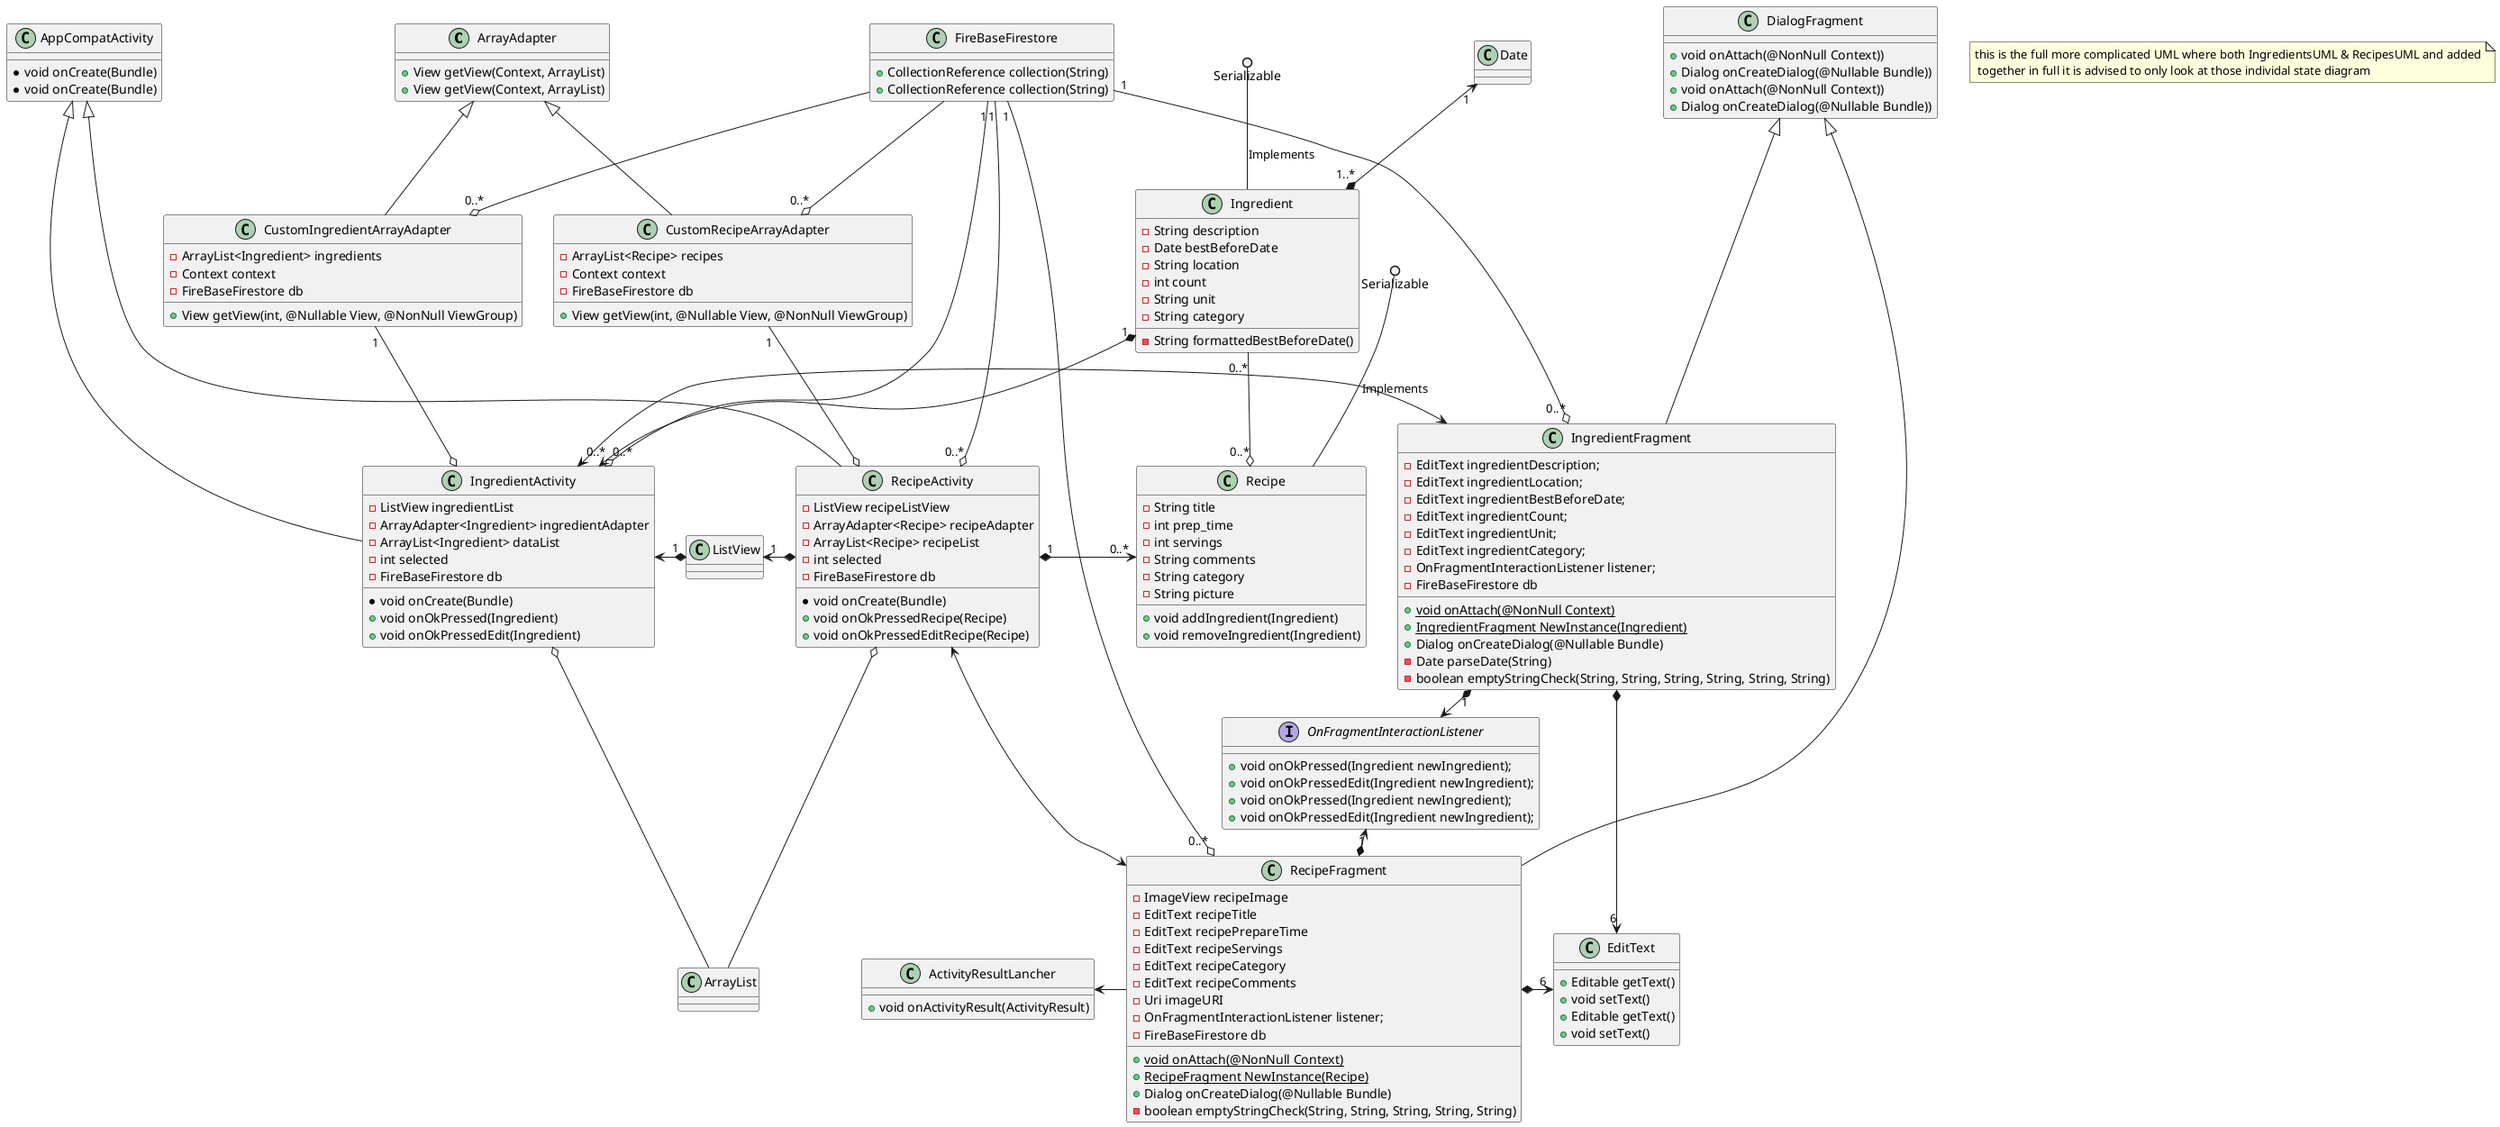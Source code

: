 @startuml
'https://plantuml.com/class-diagram
class ArrayAdapter {
+View getView(Context, ArrayList)
}

class EditText {
+Editable getText()
+void setText()
}

class FireBaseFirestore {
+CollectionReference collection(String)
}

class Ingredient {
-String description
-Date bestBeforeDate
-String location
-int count
-String unit
-String category

-String formattedBestBeforeDate()
}

class AppCompatActivity {
*void onCreate(Bundle)
}

class IngredientActivity {
-ListView ingredientList
-ArrayAdapter<Ingredient> ingredientAdapter
-ArrayList<Ingredient> dataList
-int selected
-FireBaseFirestore db

*void onCreate(Bundle)
+void onOkPressed(Ingredient)
+void onOkPressedEdit(Ingredient)
}

class DialogFragment {
+void onAttach(@NonNull Context))
+Dialog onCreateDialog(@Nullable Bundle))
}

class IngredientFragment {
-EditText ingredientDescription;
-EditText ingredientLocation;
-EditText ingredientBestBeforeDate;
-EditText ingredientCount;
-EditText ingredientUnit;
-EditText ingredientCategory;
-OnFragmentInteractionListener listener;
-FireBaseFirestore db

+ {static} void onAttach(@NonNull Context)
+ {static} IngredientFragment NewInstance(Ingredient)
+ Dialog onCreateDialog(@Nullable Bundle)
- Date parseDate(String)
- boolean emptyStringCheck(String, String, String, String, String, String)
}

interface OnFragmentInteractionListener {
+void onOkPressed(Ingredient newIngredient);
+void onOkPressedEdit(Ingredient newIngredient);
}

class CustomIngredientArrayAdapter extends ArrayAdapter {
- ArrayList<Ingredient> ingredients
- Context context
- FireBaseFirestore db

+ View getView(int, @Nullable View, @NonNull ViewGroup)
}



class ArrayAdapter {
+View getView(Context, ArrayList)
}

class EditText {
+Editable getText()
+void setText()
}

class FireBaseFirestore {
+CollectionReference collection(String)
}

class ActivityResultLancher {
    +void onActivityResult(ActivityResult)
}

class Recipe {
-String title
-int prep_time
-int servings
-String comments
-String category
-String picture

+void addIngredient(Ingredient)
+void removeIngredient(Ingredient)
}

class AppCompatActivity {
*void onCreate(Bundle)
}

class RecipeActivity {
-ListView recipeListView
-ArrayAdapter<Recipe> recipeAdapter
-ArrayList<Recipe> recipeList
-int selected
-FireBaseFirestore db

*void onCreate(Bundle)
+void onOkPressedRecipe(Recipe)
+void onOkPressedEditRecipe(Recipe)
}

class DialogFragment {
+void onAttach(@NonNull Context))
+Dialog onCreateDialog(@Nullable Bundle))
}

class RecipeFragment {
-ImageView recipeImage
-EditText recipeTitle
-EditText recipePrepareTime
-EditText recipeServings
-EditText recipeCategory
-EditText recipeComments
-Uri imageURI
-OnFragmentInteractionListener listener;
-FireBaseFirestore db

+ {static} void onAttach(@NonNull Context)
+ {static} RecipeFragment NewInstance(Recipe)
+ Dialog onCreateDialog(@Nullable Bundle)
- boolean emptyStringCheck(String, String, String, String, String)
}

interface OnFragmentInteractionListener {
+void onOkPressed(Ingredient newIngredient);
+void onOkPressedEdit(Ingredient newIngredient);
}

class CustomRecipeArrayAdapter extends ArrayAdapter {
- ArrayList<Recipe> recipes
- Context context
- FireBaseFirestore db

+ View getView(int, @Nullable View, @NonNull ViewGroup)
}

Serializable ()-- Recipe : Implements
Ingredient "0..*" --o "0..*" Recipe

RecipeActivity "1" *-> "0..*" Recipe
ListView "1" <-* RecipeActivity
CustomRecipeArrayAdapter "1" --o RecipeActivity
FireBaseFirestore "1" --o "0..*" RecipeActivity
RecipeActivity o-- ArrayList
AppCompatActivity <|--- RecipeActivity
DialogFragment <|--- RecipeFragment

RecipeFragment *-> "6" EditText
OnFragmentInteractionListener "1" <-* RecipeFragment
FireBaseFirestore "1" --o "0..*" RecipeFragment
FireBaseFirestore --o "0..*" CustomRecipeArrayAdapter

RecipeActivity <--> RecipeFragment




Serializable ()-- Ingredient : Implements
Date "1" <--* "1..*" Ingredient

Ingredient "1" *-> "0..*" IngredientActivity
IngredientActivity <-* "1" ListView
CustomIngredientArrayAdapter "1" -o IngredientActivity
FireBaseFirestore "1" --o "0..*" IngredientActivity
IngredientActivity o- ArrayList
AppCompatActivity <|--- IngredientActivity
DialogFragment <|--- IngredientFragment

IngredientFragment *--> "6" EditText
IngredientFragment "1" *->  OnFragmentInteractionListener
FireBaseFirestore "1" --o "0..*" IngredientFragment
FireBaseFirestore --o "0..*" CustomIngredientArrayAdapter

IngredientActivity <-> IngredientFragment
ActivityResultLancher <- RecipeFragment

note "this is the full more complicated UML where both IngredientsUML & RecipesUML and added\n together in full it is advised to only look at those individal state diagram" as N1

@enduml
